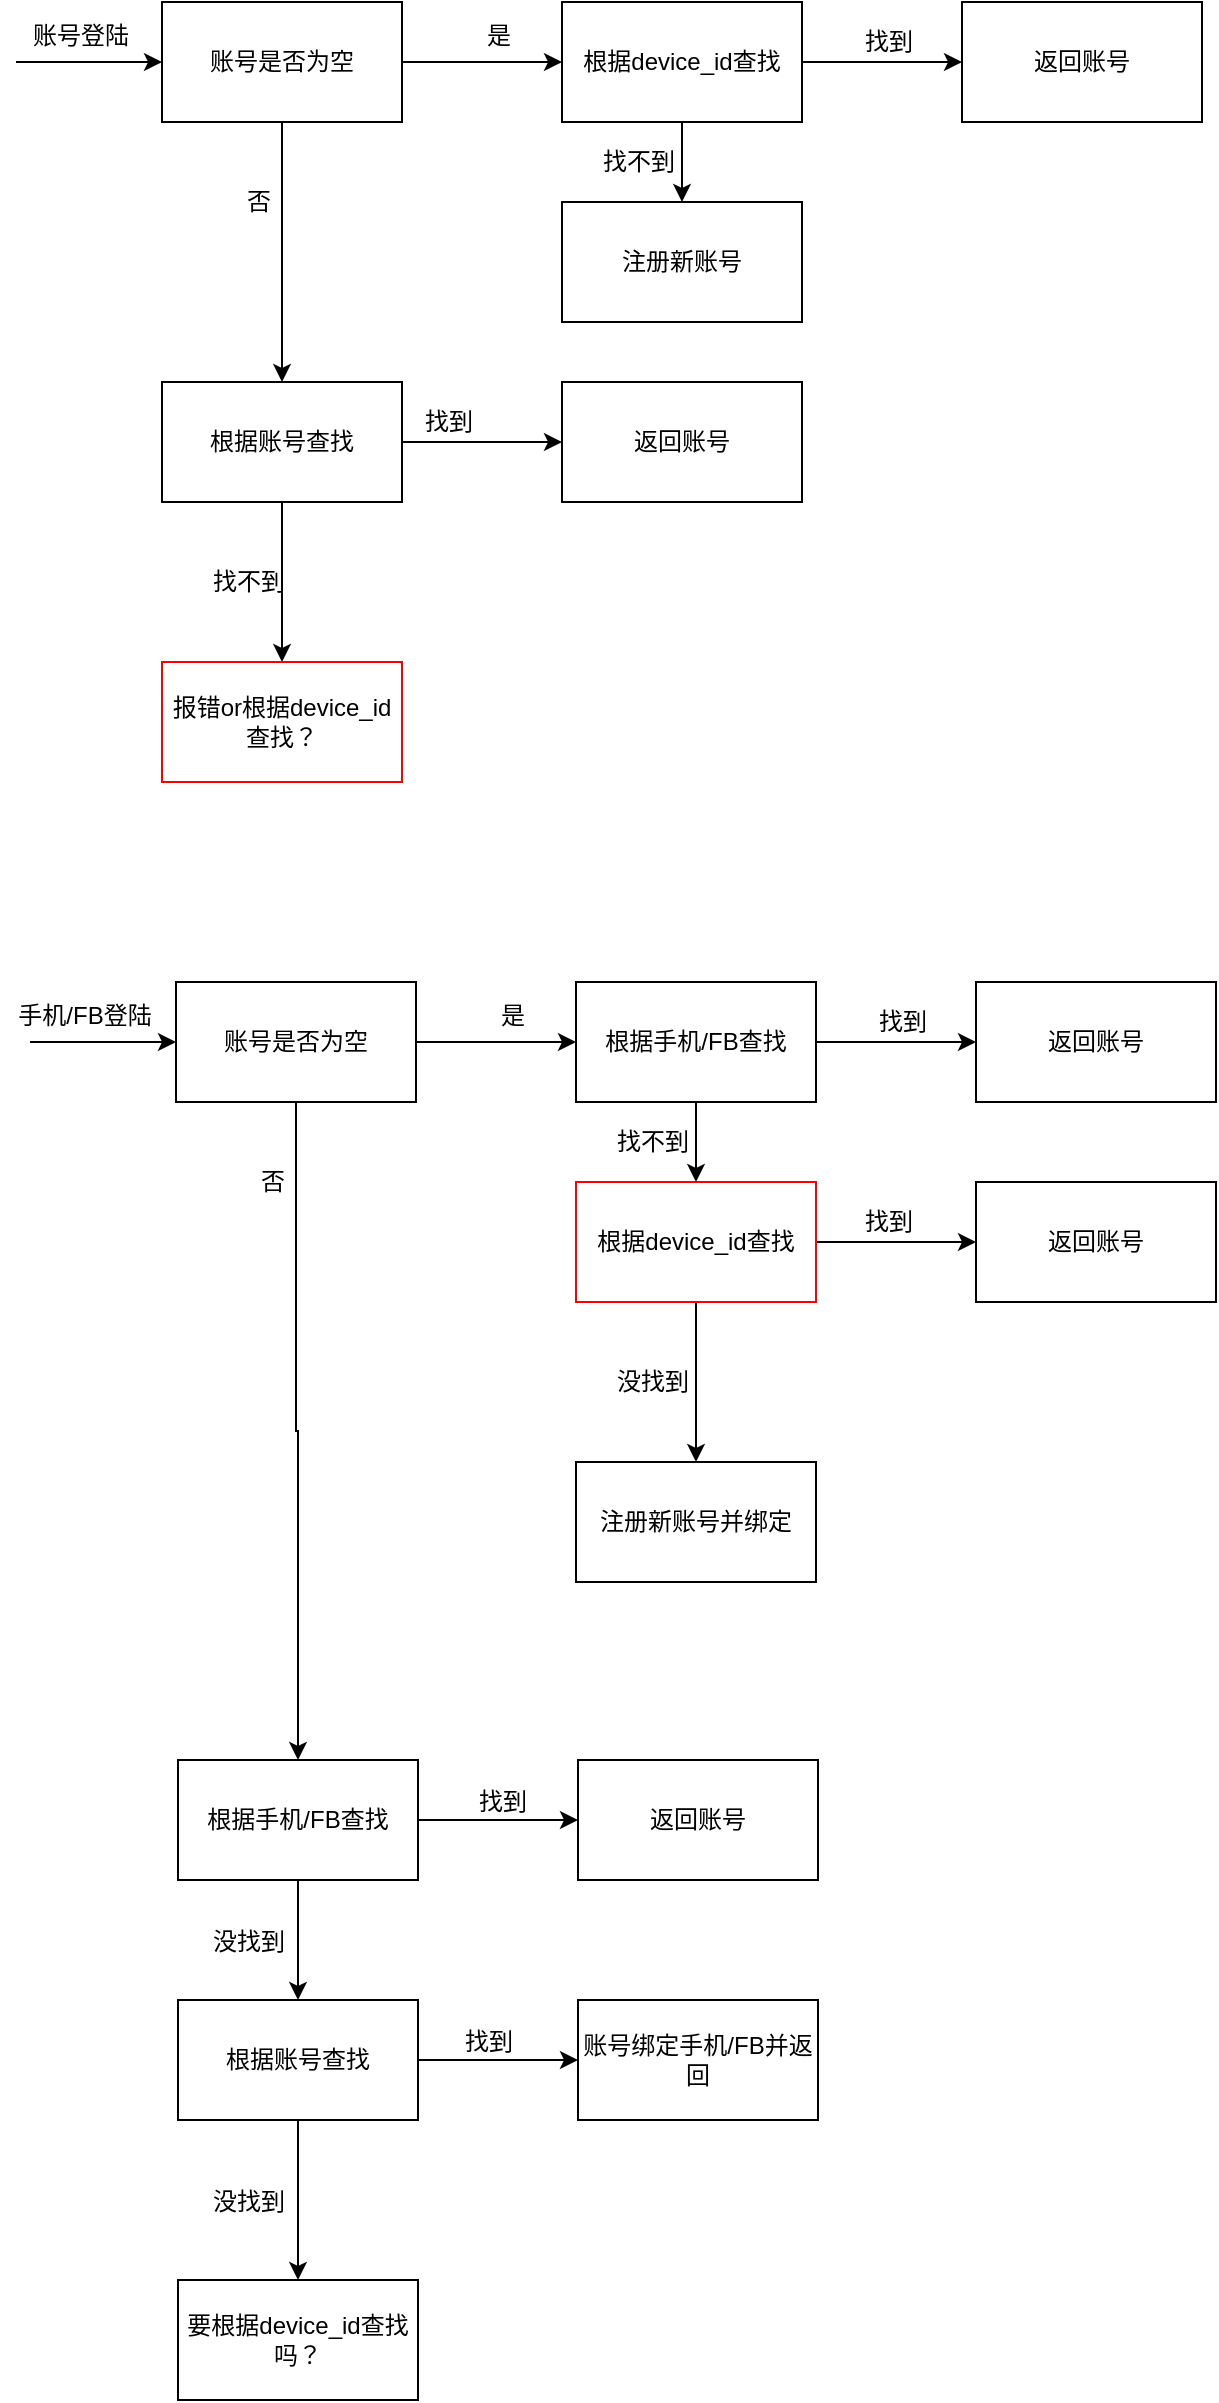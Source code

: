 <mxfile version="14.5.1" type="github">
  <diagram id="_5SUATx5Qh94MsyphIVc" name="Page-1">
    <mxGraphModel dx="981" dy="521" grid="1" gridSize="10" guides="1" tooltips="1" connect="1" arrows="1" fold="1" page="1" pageScale="1" pageWidth="827" pageHeight="1169" math="0" shadow="0">
      <root>
        <mxCell id="0" />
        <mxCell id="1" parent="0" />
        <mxCell id="siiP2Zlp8xh198dHxCed-1" value="" style="endArrow=classic;html=1;" edge="1" parent="1" target="siiP2Zlp8xh198dHxCed-2">
          <mxGeometry width="50" height="50" relative="1" as="geometry">
            <mxPoint x="74" y="320" as="sourcePoint" />
            <mxPoint x="207" y="320" as="targetPoint" />
          </mxGeometry>
        </mxCell>
        <mxCell id="siiP2Zlp8xh198dHxCed-5" value="" style="edgeStyle=orthogonalEdgeStyle;rounded=0;orthogonalLoop=1;jettySize=auto;html=1;" edge="1" parent="1" source="siiP2Zlp8xh198dHxCed-2" target="siiP2Zlp8xh198dHxCed-4">
          <mxGeometry relative="1" as="geometry" />
        </mxCell>
        <mxCell id="siiP2Zlp8xh198dHxCed-9" value="" style="edgeStyle=orthogonalEdgeStyle;rounded=0;orthogonalLoop=1;jettySize=auto;html=1;" edge="1" parent="1" source="siiP2Zlp8xh198dHxCed-2" target="siiP2Zlp8xh198dHxCed-8">
          <mxGeometry relative="1" as="geometry" />
        </mxCell>
        <mxCell id="siiP2Zlp8xh198dHxCed-2" value="账号是否为空" style="rounded=0;whiteSpace=wrap;html=1;" vertex="1" parent="1">
          <mxGeometry x="147" y="290" width="120" height="60" as="geometry" />
        </mxCell>
        <mxCell id="siiP2Zlp8xh198dHxCed-3" value="账号登陆" style="text;html=1;strokeColor=none;fillColor=none;align=center;verticalAlign=middle;whiteSpace=wrap;rounded=0;" vertex="1" parent="1">
          <mxGeometry x="73" y="297" width="67" height="20" as="geometry" />
        </mxCell>
        <mxCell id="siiP2Zlp8xh198dHxCed-11" value="" style="edgeStyle=orthogonalEdgeStyle;rounded=0;orthogonalLoop=1;jettySize=auto;html=1;" edge="1" parent="1" source="siiP2Zlp8xh198dHxCed-4" target="siiP2Zlp8xh198dHxCed-10">
          <mxGeometry relative="1" as="geometry" />
        </mxCell>
        <mxCell id="siiP2Zlp8xh198dHxCed-14" value="" style="edgeStyle=orthogonalEdgeStyle;rounded=0;orthogonalLoop=1;jettySize=auto;html=1;" edge="1" parent="1" source="siiP2Zlp8xh198dHxCed-4" target="siiP2Zlp8xh198dHxCed-13">
          <mxGeometry relative="1" as="geometry" />
        </mxCell>
        <mxCell id="siiP2Zlp8xh198dHxCed-4" value="根据device_id查找" style="whiteSpace=wrap;html=1;rounded=0;" vertex="1" parent="1">
          <mxGeometry x="347" y="290" width="120" height="60" as="geometry" />
        </mxCell>
        <mxCell id="siiP2Zlp8xh198dHxCed-6" value="是" style="text;html=1;align=center;verticalAlign=middle;resizable=0;points=[];autosize=1;" vertex="1" parent="1">
          <mxGeometry x="300" y="297" width="30" height="20" as="geometry" />
        </mxCell>
        <mxCell id="siiP2Zlp8xh198dHxCed-7" value="否" style="text;html=1;align=center;verticalAlign=middle;resizable=0;points=[];autosize=1;" vertex="1" parent="1">
          <mxGeometry x="180" y="380" width="30" height="20" as="geometry" />
        </mxCell>
        <mxCell id="siiP2Zlp8xh198dHxCed-19" value="" style="edgeStyle=orthogonalEdgeStyle;rounded=0;orthogonalLoop=1;jettySize=auto;html=1;" edge="1" parent="1" source="siiP2Zlp8xh198dHxCed-8" target="siiP2Zlp8xh198dHxCed-18">
          <mxGeometry relative="1" as="geometry" />
        </mxCell>
        <mxCell id="siiP2Zlp8xh198dHxCed-22" value="" style="edgeStyle=orthogonalEdgeStyle;rounded=0;orthogonalLoop=1;jettySize=auto;html=1;" edge="1" parent="1" source="siiP2Zlp8xh198dHxCed-8" target="siiP2Zlp8xh198dHxCed-21">
          <mxGeometry relative="1" as="geometry" />
        </mxCell>
        <mxCell id="siiP2Zlp8xh198dHxCed-8" value="根据账号查找" style="whiteSpace=wrap;html=1;rounded=0;" vertex="1" parent="1">
          <mxGeometry x="147" y="480" width="120" height="60" as="geometry" />
        </mxCell>
        <mxCell id="siiP2Zlp8xh198dHxCed-10" value="返回账号" style="whiteSpace=wrap;html=1;rounded=0;" vertex="1" parent="1">
          <mxGeometry x="547" y="290" width="120" height="60" as="geometry" />
        </mxCell>
        <mxCell id="siiP2Zlp8xh198dHxCed-12" value="找到" style="text;html=1;align=center;verticalAlign=middle;resizable=0;points=[];autosize=1;" vertex="1" parent="1">
          <mxGeometry x="490" y="300" width="40" height="20" as="geometry" />
        </mxCell>
        <mxCell id="siiP2Zlp8xh198dHxCed-13" value="注册新账号" style="whiteSpace=wrap;html=1;rounded=0;" vertex="1" parent="1">
          <mxGeometry x="347" y="390" width="120" height="60" as="geometry" />
        </mxCell>
        <mxCell id="siiP2Zlp8xh198dHxCed-15" value="找不到" style="text;html=1;align=center;verticalAlign=middle;resizable=0;points=[];autosize=1;" vertex="1" parent="1">
          <mxGeometry x="360" y="360" width="50" height="20" as="geometry" />
        </mxCell>
        <mxCell id="siiP2Zlp8xh198dHxCed-18" value="返回账号" style="whiteSpace=wrap;html=1;rounded=0;" vertex="1" parent="1">
          <mxGeometry x="347" y="480" width="120" height="60" as="geometry" />
        </mxCell>
        <mxCell id="siiP2Zlp8xh198dHxCed-20" value="找到" style="text;html=1;align=center;verticalAlign=middle;resizable=0;points=[];autosize=1;" vertex="1" parent="1">
          <mxGeometry x="270" y="490" width="40" height="20" as="geometry" />
        </mxCell>
        <mxCell id="siiP2Zlp8xh198dHxCed-21" value="报错or根据device_id查找？" style="whiteSpace=wrap;html=1;rounded=0;strokeColor=#FF0000;" vertex="1" parent="1">
          <mxGeometry x="147" y="620" width="120" height="60" as="geometry" />
        </mxCell>
        <mxCell id="siiP2Zlp8xh198dHxCed-23" value="找不到" style="text;html=1;align=center;verticalAlign=middle;resizable=0;points=[];autosize=1;" vertex="1" parent="1">
          <mxGeometry x="165" y="570" width="50" height="20" as="geometry" />
        </mxCell>
        <mxCell id="siiP2Zlp8xh198dHxCed-24" value="" style="endArrow=classic;html=1;" edge="1" parent="1" target="siiP2Zlp8xh198dHxCed-27">
          <mxGeometry width="50" height="50" relative="1" as="geometry">
            <mxPoint x="81" y="810" as="sourcePoint" />
            <mxPoint x="214" y="810" as="targetPoint" />
          </mxGeometry>
        </mxCell>
        <mxCell id="siiP2Zlp8xh198dHxCed-25" value="" style="edgeStyle=orthogonalEdgeStyle;rounded=0;orthogonalLoop=1;jettySize=auto;html=1;" edge="1" parent="1" source="siiP2Zlp8xh198dHxCed-27" target="siiP2Zlp8xh198dHxCed-31">
          <mxGeometry relative="1" as="geometry" />
        </mxCell>
        <mxCell id="siiP2Zlp8xh198dHxCed-26" value="" style="edgeStyle=orthogonalEdgeStyle;rounded=0;orthogonalLoop=1;jettySize=auto;html=1;" edge="1" parent="1" source="siiP2Zlp8xh198dHxCed-27" target="siiP2Zlp8xh198dHxCed-36">
          <mxGeometry relative="1" as="geometry" />
        </mxCell>
        <mxCell id="siiP2Zlp8xh198dHxCed-27" value="账号是否为空" style="rounded=0;whiteSpace=wrap;html=1;" vertex="1" parent="1">
          <mxGeometry x="154" y="780" width="120" height="60" as="geometry" />
        </mxCell>
        <mxCell id="siiP2Zlp8xh198dHxCed-28" value="手机/FB登陆" style="text;html=1;strokeColor=none;fillColor=none;align=center;verticalAlign=middle;whiteSpace=wrap;rounded=0;" vertex="1" parent="1">
          <mxGeometry x="70" y="787" width="77" height="20" as="geometry" />
        </mxCell>
        <mxCell id="siiP2Zlp8xh198dHxCed-29" value="" style="edgeStyle=orthogonalEdgeStyle;rounded=0;orthogonalLoop=1;jettySize=auto;html=1;" edge="1" parent="1" source="siiP2Zlp8xh198dHxCed-31" target="siiP2Zlp8xh198dHxCed-37">
          <mxGeometry relative="1" as="geometry" />
        </mxCell>
        <mxCell id="siiP2Zlp8xh198dHxCed-30" value="" style="edgeStyle=orthogonalEdgeStyle;rounded=0;orthogonalLoop=1;jettySize=auto;html=1;" edge="1" parent="1" source="siiP2Zlp8xh198dHxCed-31" target="siiP2Zlp8xh198dHxCed-39">
          <mxGeometry relative="1" as="geometry" />
        </mxCell>
        <mxCell id="siiP2Zlp8xh198dHxCed-31" value="根据手机/FB查找" style="whiteSpace=wrap;html=1;rounded=0;" vertex="1" parent="1">
          <mxGeometry x="354" y="780" width="120" height="60" as="geometry" />
        </mxCell>
        <mxCell id="siiP2Zlp8xh198dHxCed-32" value="是" style="text;html=1;align=center;verticalAlign=middle;resizable=0;points=[];autosize=1;" vertex="1" parent="1">
          <mxGeometry x="307" y="787" width="30" height="20" as="geometry" />
        </mxCell>
        <mxCell id="siiP2Zlp8xh198dHxCed-33" value="否" style="text;html=1;align=center;verticalAlign=middle;resizable=0;points=[];autosize=1;" vertex="1" parent="1">
          <mxGeometry x="187" y="870" width="30" height="20" as="geometry" />
        </mxCell>
        <mxCell id="siiP2Zlp8xh198dHxCed-34" value="" style="edgeStyle=orthogonalEdgeStyle;rounded=0;orthogonalLoop=1;jettySize=auto;html=1;" edge="1" parent="1" source="siiP2Zlp8xh198dHxCed-36" target="siiP2Zlp8xh198dHxCed-41">
          <mxGeometry relative="1" as="geometry" />
        </mxCell>
        <mxCell id="siiP2Zlp8xh198dHxCed-35" value="" style="edgeStyle=orthogonalEdgeStyle;rounded=0;orthogonalLoop=1;jettySize=auto;html=1;" edge="1" parent="1" source="siiP2Zlp8xh198dHxCed-36" target="siiP2Zlp8xh198dHxCed-43">
          <mxGeometry relative="1" as="geometry" />
        </mxCell>
        <mxCell id="siiP2Zlp8xh198dHxCed-36" value="根据手机/FB查找" style="whiteSpace=wrap;html=1;rounded=0;" vertex="1" parent="1">
          <mxGeometry x="155" y="1169" width="120" height="60" as="geometry" />
        </mxCell>
        <mxCell id="siiP2Zlp8xh198dHxCed-37" value="返回账号" style="whiteSpace=wrap;html=1;rounded=0;" vertex="1" parent="1">
          <mxGeometry x="554" y="780" width="120" height="60" as="geometry" />
        </mxCell>
        <mxCell id="siiP2Zlp8xh198dHxCed-38" value="找到" style="text;html=1;align=center;verticalAlign=middle;resizable=0;points=[];autosize=1;" vertex="1" parent="1">
          <mxGeometry x="497" y="790" width="40" height="20" as="geometry" />
        </mxCell>
        <mxCell id="siiP2Zlp8xh198dHxCed-46" value="" style="edgeStyle=orthogonalEdgeStyle;rounded=0;orthogonalLoop=1;jettySize=auto;html=1;" edge="1" parent="1" source="siiP2Zlp8xh198dHxCed-39" target="siiP2Zlp8xh198dHxCed-45">
          <mxGeometry relative="1" as="geometry" />
        </mxCell>
        <mxCell id="siiP2Zlp8xh198dHxCed-49" value="" style="edgeStyle=orthogonalEdgeStyle;rounded=0;orthogonalLoop=1;jettySize=auto;html=1;" edge="1" parent="1" source="siiP2Zlp8xh198dHxCed-39" target="siiP2Zlp8xh198dHxCed-48">
          <mxGeometry relative="1" as="geometry" />
        </mxCell>
        <mxCell id="siiP2Zlp8xh198dHxCed-39" value="根据device_id查找" style="whiteSpace=wrap;html=1;rounded=0;strokeColor=#FF0000;" vertex="1" parent="1">
          <mxGeometry x="354" y="880" width="120" height="60" as="geometry" />
        </mxCell>
        <mxCell id="siiP2Zlp8xh198dHxCed-40" value="找不到" style="text;html=1;align=center;verticalAlign=middle;resizable=0;points=[];autosize=1;" vertex="1" parent="1">
          <mxGeometry x="367" y="850" width="50" height="20" as="geometry" />
        </mxCell>
        <mxCell id="siiP2Zlp8xh198dHxCed-41" value="返回账号" style="whiteSpace=wrap;html=1;rounded=0;" vertex="1" parent="1">
          <mxGeometry x="355" y="1169" width="120" height="60" as="geometry" />
        </mxCell>
        <mxCell id="siiP2Zlp8xh198dHxCed-42" value="没找到" style="text;html=1;align=center;verticalAlign=middle;resizable=0;points=[];autosize=1;" vertex="1" parent="1">
          <mxGeometry x="367" y="970" width="50" height="20" as="geometry" />
        </mxCell>
        <mxCell id="siiP2Zlp8xh198dHxCed-53" value="" style="edgeStyle=orthogonalEdgeStyle;rounded=0;orthogonalLoop=1;jettySize=auto;html=1;" edge="1" parent="1" source="siiP2Zlp8xh198dHxCed-43" target="siiP2Zlp8xh198dHxCed-52">
          <mxGeometry relative="1" as="geometry" />
        </mxCell>
        <mxCell id="siiP2Zlp8xh198dHxCed-56" value="" style="edgeStyle=orthogonalEdgeStyle;rounded=0;orthogonalLoop=1;jettySize=auto;html=1;" edge="1" parent="1" source="siiP2Zlp8xh198dHxCed-43" target="siiP2Zlp8xh198dHxCed-55">
          <mxGeometry relative="1" as="geometry" />
        </mxCell>
        <mxCell id="siiP2Zlp8xh198dHxCed-43" value="根据账号查找" style="whiteSpace=wrap;html=1;rounded=0;" vertex="1" parent="1">
          <mxGeometry x="155" y="1289" width="120" height="60" as="geometry" />
        </mxCell>
        <mxCell id="siiP2Zlp8xh198dHxCed-45" value="&lt;span&gt;返回账号&lt;/span&gt;" style="whiteSpace=wrap;html=1;rounded=0;" vertex="1" parent="1">
          <mxGeometry x="554" y="880" width="120" height="60" as="geometry" />
        </mxCell>
        <mxCell id="siiP2Zlp8xh198dHxCed-47" value="找到" style="text;html=1;align=center;verticalAlign=middle;resizable=0;points=[];autosize=1;" vertex="1" parent="1">
          <mxGeometry x="490" y="890" width="40" height="20" as="geometry" />
        </mxCell>
        <mxCell id="siiP2Zlp8xh198dHxCed-48" value="注册新账号并绑定" style="whiteSpace=wrap;html=1;rounded=0;" vertex="1" parent="1">
          <mxGeometry x="354" y="1020" width="120" height="60" as="geometry" />
        </mxCell>
        <mxCell id="siiP2Zlp8xh198dHxCed-50" value="找到" style="text;html=1;align=center;verticalAlign=middle;resizable=0;points=[];autosize=1;" vertex="1" parent="1">
          <mxGeometry x="297" y="1180" width="40" height="20" as="geometry" />
        </mxCell>
        <mxCell id="siiP2Zlp8xh198dHxCed-51" value="没找到" style="text;html=1;align=center;verticalAlign=middle;resizable=0;points=[];autosize=1;" vertex="1" parent="1">
          <mxGeometry x="165" y="1250" width="50" height="20" as="geometry" />
        </mxCell>
        <mxCell id="siiP2Zlp8xh198dHxCed-52" value="账号绑定手机/FB并返回" style="whiteSpace=wrap;html=1;rounded=0;" vertex="1" parent="1">
          <mxGeometry x="355" y="1289" width="120" height="60" as="geometry" />
        </mxCell>
        <mxCell id="siiP2Zlp8xh198dHxCed-54" value="找到" style="text;html=1;align=center;verticalAlign=middle;resizable=0;points=[];autosize=1;" vertex="1" parent="1">
          <mxGeometry x="290" y="1300" width="40" height="20" as="geometry" />
        </mxCell>
        <mxCell id="siiP2Zlp8xh198dHxCed-55" value="要根据device_id查找吗？" style="whiteSpace=wrap;html=1;rounded=0;" vertex="1" parent="1">
          <mxGeometry x="155" y="1429" width="120" height="60" as="geometry" />
        </mxCell>
        <mxCell id="siiP2Zlp8xh198dHxCed-57" value="没找到" style="text;html=1;align=center;verticalAlign=middle;resizable=0;points=[];autosize=1;" vertex="1" parent="1">
          <mxGeometry x="165" y="1380" width="50" height="20" as="geometry" />
        </mxCell>
      </root>
    </mxGraphModel>
  </diagram>
</mxfile>
